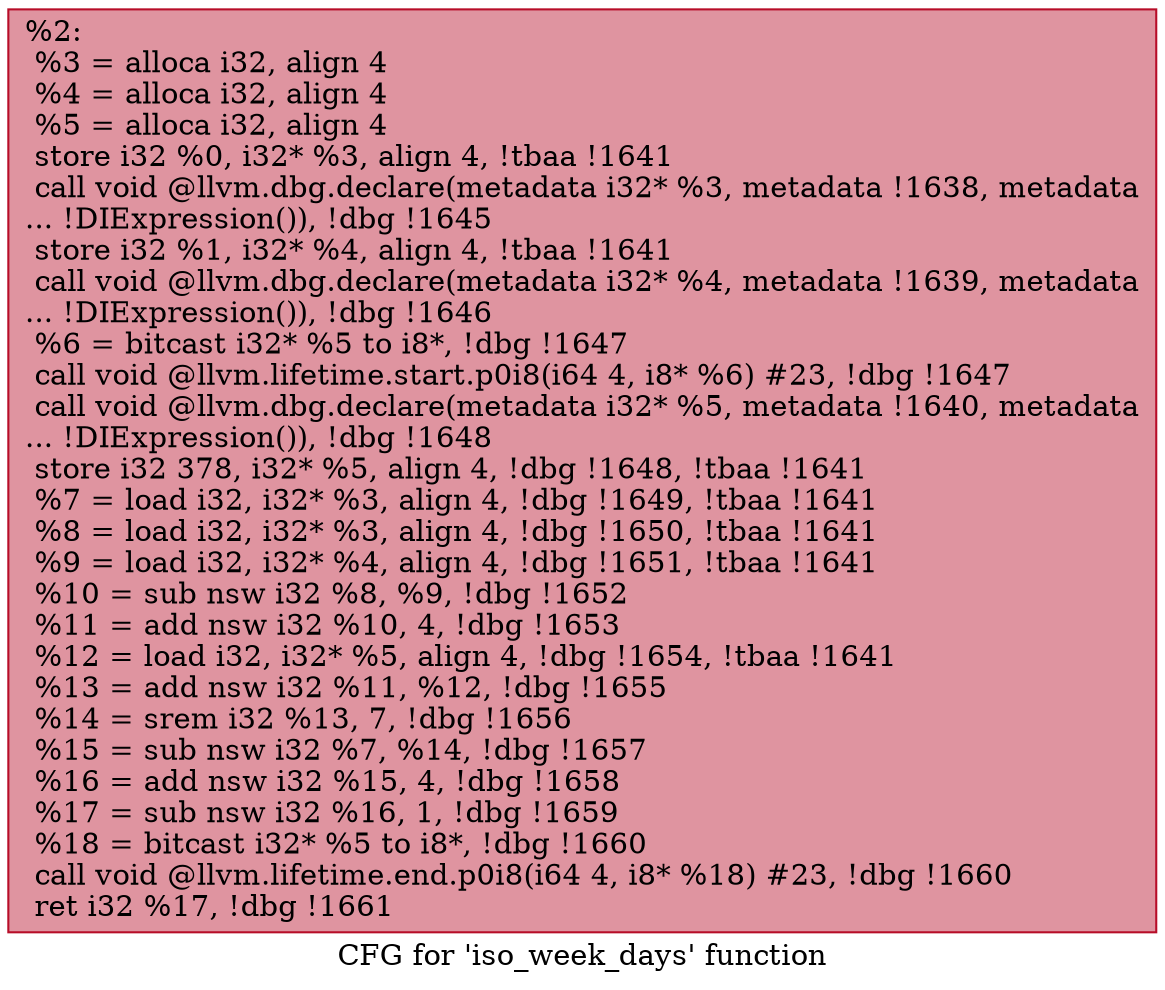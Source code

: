 digraph "CFG for 'iso_week_days' function" {
	label="CFG for 'iso_week_days' function";

	Node0x1542fe0 [shape=record,color="#b70d28ff", style=filled, fillcolor="#b70d2870",label="{%2:\l  %3 = alloca i32, align 4\l  %4 = alloca i32, align 4\l  %5 = alloca i32, align 4\l  store i32 %0, i32* %3, align 4, !tbaa !1641\l  call void @llvm.dbg.declare(metadata i32* %3, metadata !1638, metadata\l... !DIExpression()), !dbg !1645\l  store i32 %1, i32* %4, align 4, !tbaa !1641\l  call void @llvm.dbg.declare(metadata i32* %4, metadata !1639, metadata\l... !DIExpression()), !dbg !1646\l  %6 = bitcast i32* %5 to i8*, !dbg !1647\l  call void @llvm.lifetime.start.p0i8(i64 4, i8* %6) #23, !dbg !1647\l  call void @llvm.dbg.declare(metadata i32* %5, metadata !1640, metadata\l... !DIExpression()), !dbg !1648\l  store i32 378, i32* %5, align 4, !dbg !1648, !tbaa !1641\l  %7 = load i32, i32* %3, align 4, !dbg !1649, !tbaa !1641\l  %8 = load i32, i32* %3, align 4, !dbg !1650, !tbaa !1641\l  %9 = load i32, i32* %4, align 4, !dbg !1651, !tbaa !1641\l  %10 = sub nsw i32 %8, %9, !dbg !1652\l  %11 = add nsw i32 %10, 4, !dbg !1653\l  %12 = load i32, i32* %5, align 4, !dbg !1654, !tbaa !1641\l  %13 = add nsw i32 %11, %12, !dbg !1655\l  %14 = srem i32 %13, 7, !dbg !1656\l  %15 = sub nsw i32 %7, %14, !dbg !1657\l  %16 = add nsw i32 %15, 4, !dbg !1658\l  %17 = sub nsw i32 %16, 1, !dbg !1659\l  %18 = bitcast i32* %5 to i8*, !dbg !1660\l  call void @llvm.lifetime.end.p0i8(i64 4, i8* %18) #23, !dbg !1660\l  ret i32 %17, !dbg !1661\l}"];
}
